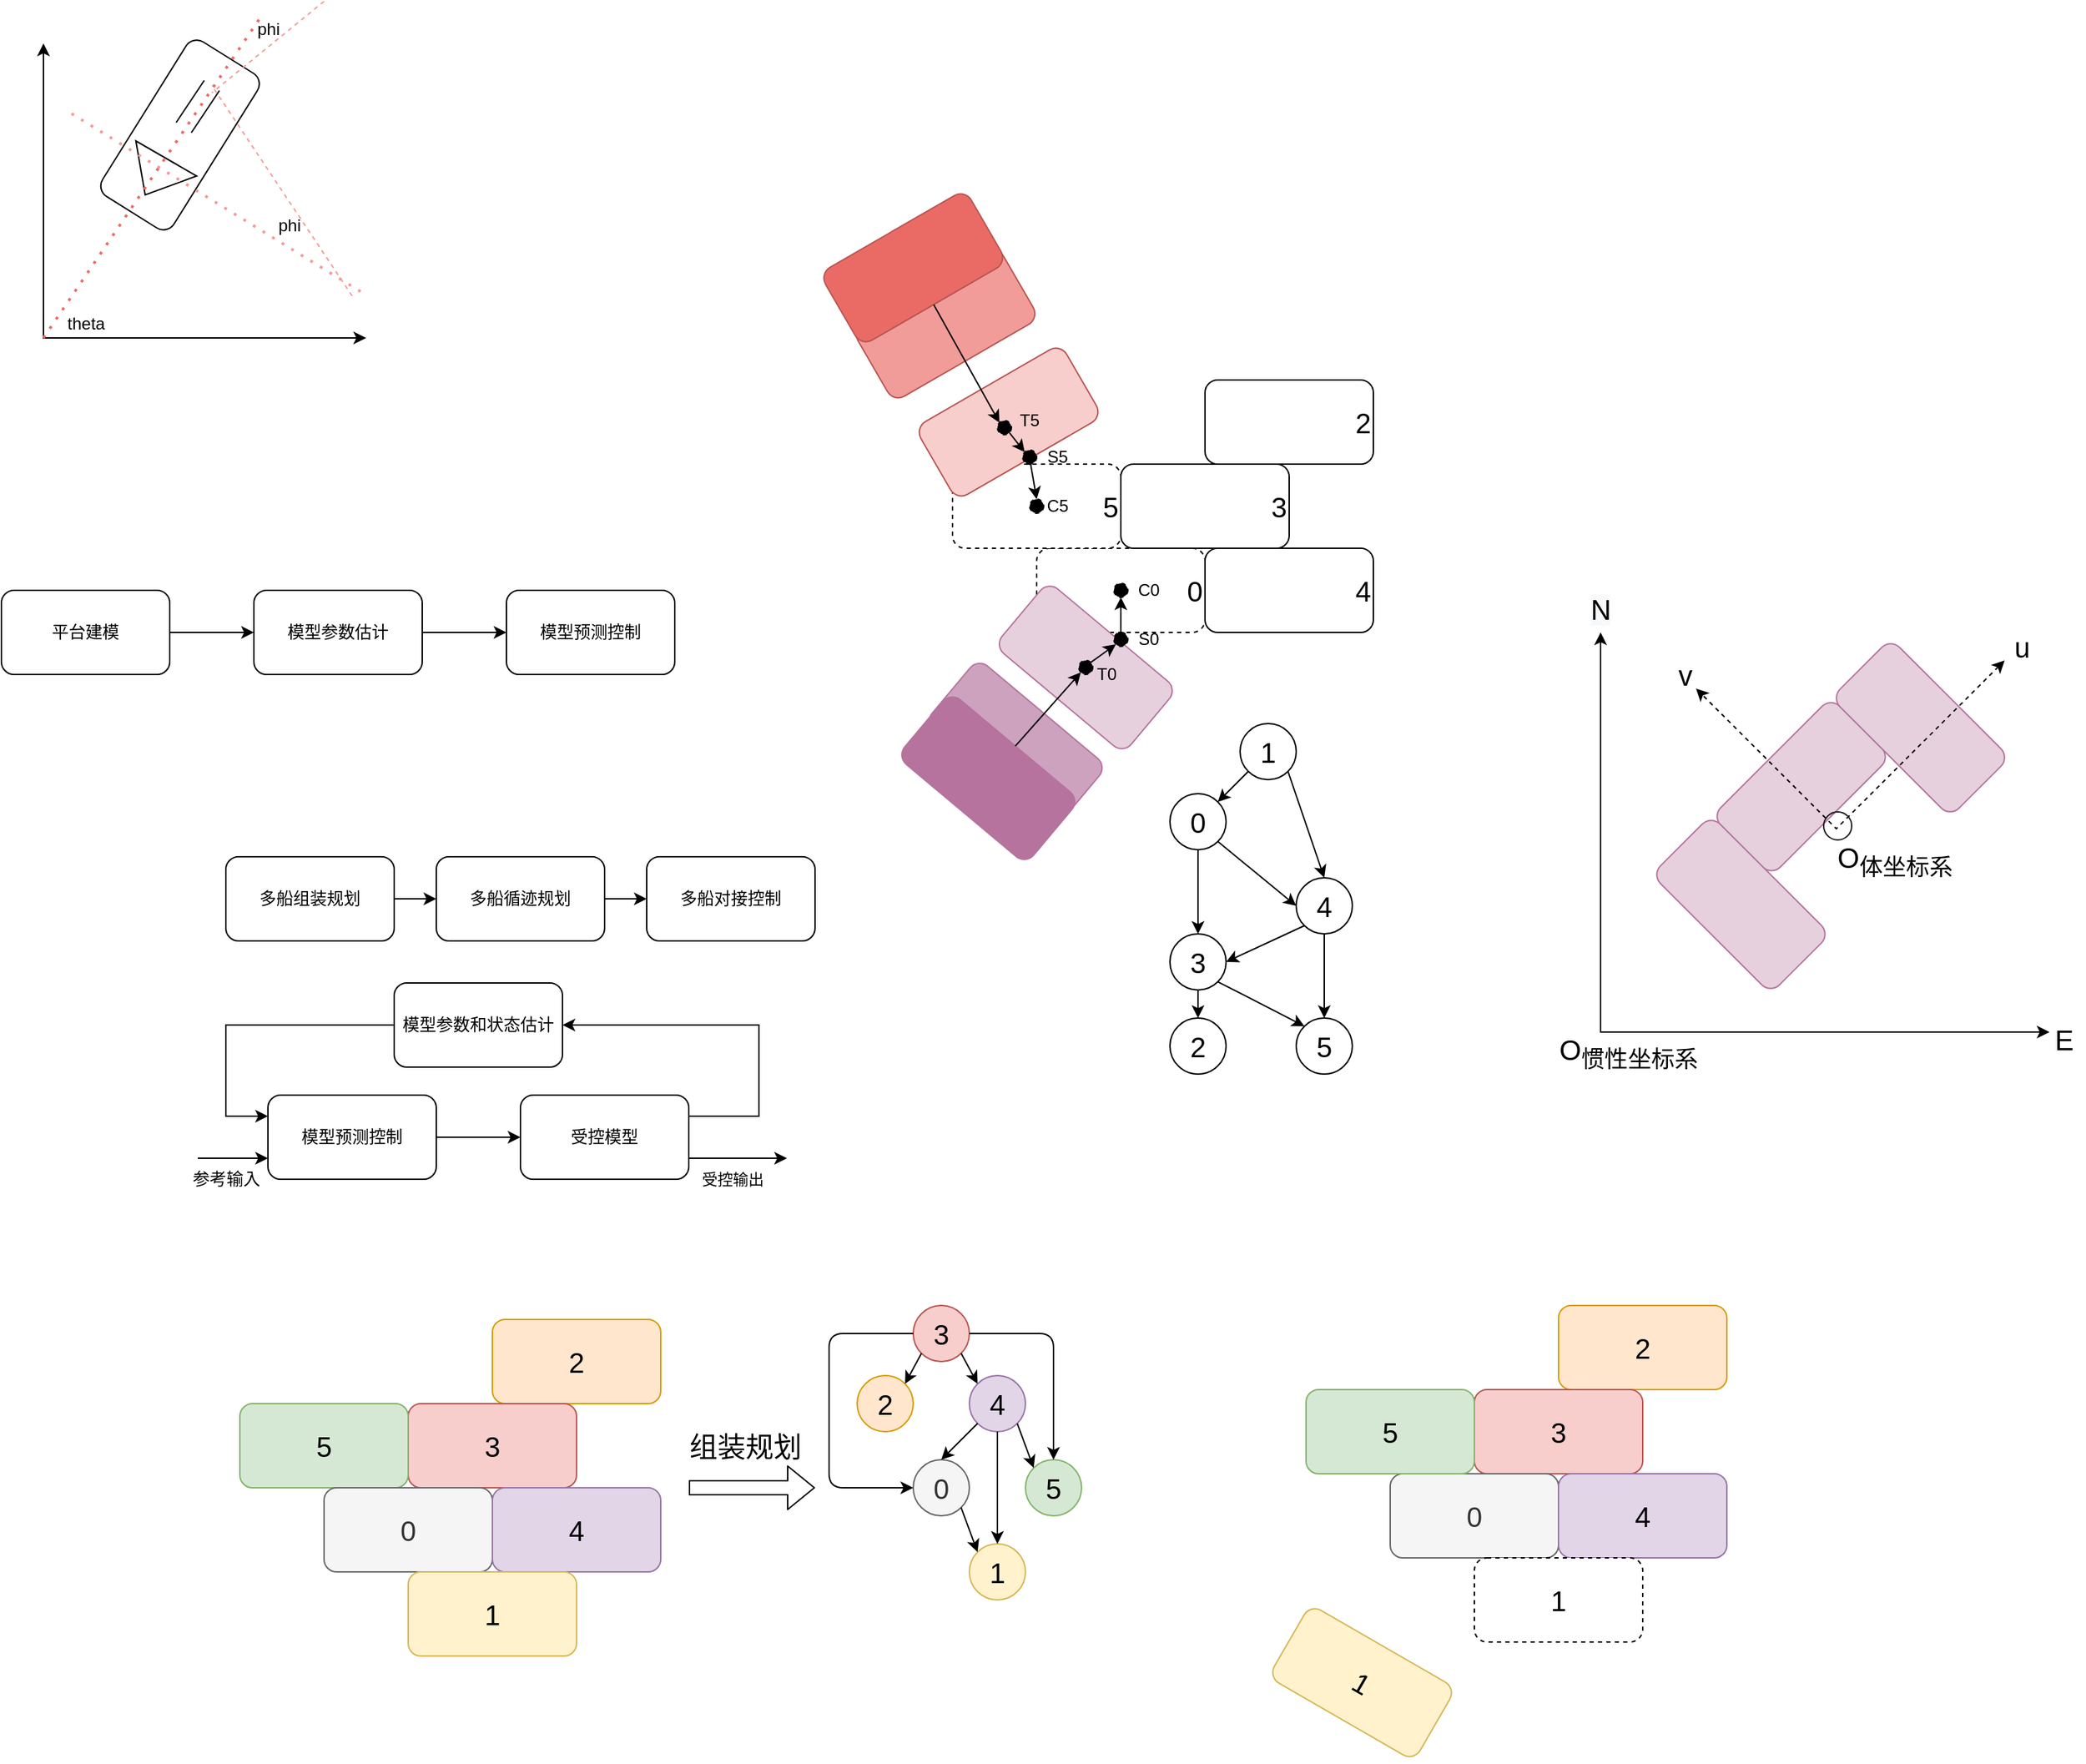<mxfile version="14.4.9" type="github">
  <diagram id="FAXyD-47zuVyecQbrcSH" name="Page-1">
    <mxGraphModel dx="890" dy="2463" grid="1" gridSize="10" guides="1" tooltips="1" connect="1" arrows="1" fold="1" page="1" pageScale="1" pageWidth="827" pageHeight="1169" math="0" shadow="0">
      <root>
        <mxCell id="0" />
        <mxCell id="1" parent="0" />
        <mxCell id="AAXRU6-8ZTAmclravYHT-68" value="&lt;font style=&quot;font-size: 20px&quot;&gt;&amp;nbsp; &amp;nbsp; &amp;nbsp; &amp;nbsp; &amp;nbsp; &amp;nbsp; &amp;nbsp; &amp;nbsp; &amp;nbsp; &amp;nbsp;0&lt;/font&gt;" style="rounded=1;whiteSpace=wrap;html=1;dashed=1;" parent="1" vertex="1">
          <mxGeometry x="828" y="330" width="120" height="60" as="geometry" />
        </mxCell>
        <mxCell id="AAXRU6-8ZTAmclravYHT-96" value="" style="rounded=1;whiteSpace=wrap;html=1;rotation=-140;strokeColor=#B5739D;fillColor=#E6D0DE;" parent="1" vertex="1">
          <mxGeometry x="803" y="385" width="120" height="60" as="geometry" />
        </mxCell>
        <mxCell id="AAXRU6-8ZTAmclravYHT-94" value="" style="rounded=1;whiteSpace=wrap;html=1;rotation=-140;strokeColor=#B5739D;fillColor=#CDA2BE;" parent="1" vertex="1">
          <mxGeometry x="753" y="440" width="120" height="60" as="geometry" />
        </mxCell>
        <mxCell id="AAXRU6-8ZTAmclravYHT-84" value="" style="rounded=1;whiteSpace=wrap;html=1;strokeColor=#b85450;rotation=-30;fillColor=#F19C99;" parent="1" vertex="1">
          <mxGeometry x="703" y="140" width="120" height="60" as="geometry" />
        </mxCell>
        <mxCell id="AAXRU6-8ZTAmclravYHT-67" value="&lt;font style=&quot;font-size: 20px&quot;&gt;&amp;nbsp; &amp;nbsp; &amp;nbsp; &amp;nbsp; &amp;nbsp; &amp;nbsp; &amp;nbsp; &amp;nbsp; &amp;nbsp; &amp;nbsp;5&lt;/font&gt;" style="rounded=1;whiteSpace=wrap;html=1;dashed=1;" parent="1" vertex="1">
          <mxGeometry x="768" y="270" width="120" height="60" as="geometry" />
        </mxCell>
        <mxCell id="AAXRU6-8ZTAmclravYHT-72" value="" style="rounded=1;whiteSpace=wrap;html=1;fillColor=#f8cecc;strokeColor=#b85450;rotation=-30;" parent="1" vertex="1">
          <mxGeometry x="748" y="210" width="120" height="60" as="geometry" />
        </mxCell>
        <mxCell id="AAXRU6-8ZTAmclravYHT-3" value="" style="edgeStyle=orthogonalEdgeStyle;rounded=0;orthogonalLoop=1;jettySize=auto;html=1;" parent="1" source="AAXRU6-8ZTAmclravYHT-1" target="AAXRU6-8ZTAmclravYHT-2" edge="1">
          <mxGeometry relative="1" as="geometry" />
        </mxCell>
        <mxCell id="AAXRU6-8ZTAmclravYHT-1" value="平台建模" style="rounded=1;whiteSpace=wrap;html=1;" parent="1" vertex="1">
          <mxGeometry x="90" y="360" width="120" height="60" as="geometry" />
        </mxCell>
        <mxCell id="AAXRU6-8ZTAmclravYHT-6" value="" style="edgeStyle=orthogonalEdgeStyle;rounded=0;orthogonalLoop=1;jettySize=auto;html=1;" parent="1" source="AAXRU6-8ZTAmclravYHT-2" target="AAXRU6-8ZTAmclravYHT-5" edge="1">
          <mxGeometry relative="1" as="geometry" />
        </mxCell>
        <mxCell id="AAXRU6-8ZTAmclravYHT-2" value="模型参数估计" style="rounded=1;whiteSpace=wrap;html=1;" parent="1" vertex="1">
          <mxGeometry x="270" y="360" width="120" height="60" as="geometry" />
        </mxCell>
        <mxCell id="AAXRU6-8ZTAmclravYHT-5" value="模型预测控制" style="whiteSpace=wrap;html=1;rounded=1;" parent="1" vertex="1">
          <mxGeometry x="450" y="360" width="120" height="60" as="geometry" />
        </mxCell>
        <mxCell id="AAXRU6-8ZTAmclravYHT-9" value="" style="edgeStyle=orthogonalEdgeStyle;rounded=0;orthogonalLoop=1;jettySize=auto;html=1;" parent="1" source="AAXRU6-8ZTAmclravYHT-7" target="AAXRU6-8ZTAmclravYHT-8" edge="1">
          <mxGeometry relative="1" as="geometry" />
        </mxCell>
        <mxCell id="AAXRU6-8ZTAmclravYHT-7" value="多船组装规划" style="rounded=1;whiteSpace=wrap;html=1;" parent="1" vertex="1">
          <mxGeometry x="250" y="550" width="120" height="60" as="geometry" />
        </mxCell>
        <mxCell id="AAXRU6-8ZTAmclravYHT-20" value="" style="edgeStyle=orthogonalEdgeStyle;rounded=0;orthogonalLoop=1;jettySize=auto;html=1;" parent="1" source="AAXRU6-8ZTAmclravYHT-8" target="AAXRU6-8ZTAmclravYHT-19" edge="1">
          <mxGeometry relative="1" as="geometry" />
        </mxCell>
        <mxCell id="AAXRU6-8ZTAmclravYHT-8" value="多船循迹规划" style="whiteSpace=wrap;html=1;rounded=1;" parent="1" vertex="1">
          <mxGeometry x="400" y="550" width="120" height="60" as="geometry" />
        </mxCell>
        <mxCell id="AAXRU6-8ZTAmclravYHT-15" value="" style="edgeStyle=orthogonalEdgeStyle;rounded=0;orthogonalLoop=1;jettySize=auto;html=1;" parent="1" source="AAXRU6-8ZTAmclravYHT-10" target="AAXRU6-8ZTAmclravYHT-11" edge="1">
          <mxGeometry relative="1" as="geometry" />
        </mxCell>
        <mxCell id="AAXRU6-8ZTAmclravYHT-10" value="模型预测控制" style="rounded=1;whiteSpace=wrap;html=1;" parent="1" vertex="1">
          <mxGeometry x="280" y="720" width="120" height="60" as="geometry" />
        </mxCell>
        <mxCell id="AAXRU6-8ZTAmclravYHT-11" value="受控模型" style="rounded=1;whiteSpace=wrap;html=1;" parent="1" vertex="1">
          <mxGeometry x="460" y="720" width="120" height="60" as="geometry" />
        </mxCell>
        <mxCell id="AAXRU6-8ZTAmclravYHT-13" value="" style="endArrow=classic;html=1;entryX=0;entryY=0.75;entryDx=0;entryDy=0;" parent="1" target="AAXRU6-8ZTAmclravYHT-10" edge="1">
          <mxGeometry width="50" height="50" relative="1" as="geometry">
            <mxPoint x="230" y="765" as="sourcePoint" />
            <mxPoint x="370" y="780" as="targetPoint" />
          </mxGeometry>
        </mxCell>
        <mxCell id="AAXRU6-8ZTAmclravYHT-14" value="参考输入" style="text;html=1;align=center;verticalAlign=middle;resizable=0;points=[];autosize=1;" parent="1" vertex="1">
          <mxGeometry x="220" y="770" width="60" height="20" as="geometry" />
        </mxCell>
        <mxCell id="AAXRU6-8ZTAmclravYHT-16" value="" style="endArrow=classic;html=1;exitX=1;exitY=0.75;exitDx=0;exitDy=0;" parent="1" source="AAXRU6-8ZTAmclravYHT-11" edge="1">
          <mxGeometry width="50" height="50" relative="1" as="geometry">
            <mxPoint x="600" y="760" as="sourcePoint" />
            <mxPoint x="650" y="765" as="targetPoint" />
            <Array as="points" />
          </mxGeometry>
        </mxCell>
        <mxCell id="AAXRU6-8ZTAmclravYHT-17" value="受控输出" style="edgeLabel;html=1;align=center;verticalAlign=middle;resizable=0;points=[];" parent="AAXRU6-8ZTAmclravYHT-16" vertex="1" connectable="0">
          <mxGeometry x="0.04" y="1" relative="1" as="geometry">
            <mxPoint x="-6" y="16" as="offset" />
          </mxGeometry>
        </mxCell>
        <mxCell id="AAXRU6-8ZTAmclravYHT-19" value="多船对接控制" style="whiteSpace=wrap;html=1;rounded=1;" parent="1" vertex="1">
          <mxGeometry x="550" y="550" width="120" height="60" as="geometry" />
        </mxCell>
        <mxCell id="AAXRU6-8ZTAmclravYHT-21" value="&lt;div class=&quot;O0&quot; style=&quot;margin-top: 0pt ; margin-bottom: 0pt ; margin-left: 0.38in ; text-indent: -0.38in&quot;&gt;模型参数和状态估计&lt;/div&gt;" style="rounded=1;whiteSpace=wrap;html=1;" parent="1" vertex="1">
          <mxGeometry x="370" y="640" width="120" height="60" as="geometry" />
        </mxCell>
        <mxCell id="AAXRU6-8ZTAmclravYHT-22" value="" style="endArrow=classic;html=1;entryX=1;entryY=0.5;entryDx=0;entryDy=0;rounded=0;exitX=1;exitY=0.25;exitDx=0;exitDy=0;" parent="1" source="AAXRU6-8ZTAmclravYHT-11" target="AAXRU6-8ZTAmclravYHT-21" edge="1">
          <mxGeometry width="50" height="50" relative="1" as="geometry">
            <mxPoint x="600" y="740" as="sourcePoint" />
            <mxPoint x="640" y="740" as="targetPoint" />
            <Array as="points">
              <mxPoint x="630" y="735" />
              <mxPoint x="630" y="670" />
            </Array>
          </mxGeometry>
        </mxCell>
        <mxCell id="AAXRU6-8ZTAmclravYHT-23" value="" style="endArrow=classic;html=1;exitX=0;exitY=0.5;exitDx=0;exitDy=0;entryX=0;entryY=0.25;entryDx=0;entryDy=0;rounded=0;" parent="1" source="AAXRU6-8ZTAmclravYHT-21" target="AAXRU6-8ZTAmclravYHT-10" edge="1">
          <mxGeometry width="50" height="50" relative="1" as="geometry">
            <mxPoint x="390" y="830" as="sourcePoint" />
            <mxPoint x="440" y="780" as="targetPoint" />
            <Array as="points">
              <mxPoint x="250" y="670" />
              <mxPoint x="250" y="735" />
            </Array>
          </mxGeometry>
        </mxCell>
        <mxCell id="AAXRU6-8ZTAmclravYHT-24" value="&lt;font style=&quot;font-size: 20px&quot;&gt;2&lt;/font&gt;" style="rounded=1;whiteSpace=wrap;html=1;fillColor=#ffe6cc;strokeColor=#d79b00;" parent="1" vertex="1">
          <mxGeometry x="440" y="880" width="120" height="60" as="geometry" />
        </mxCell>
        <mxCell id="AAXRU6-8ZTAmclravYHT-25" value="&lt;font style=&quot;font-size: 20px&quot;&gt;3&lt;/font&gt;" style="rounded=1;whiteSpace=wrap;html=1;fillColor=#f8cecc;strokeColor=#b85450;" parent="1" vertex="1">
          <mxGeometry x="380" y="940" width="120" height="60" as="geometry" />
        </mxCell>
        <mxCell id="AAXRU6-8ZTAmclravYHT-26" value="&lt;font style=&quot;font-size: 20px&quot;&gt;5&lt;/font&gt;" style="rounded=1;whiteSpace=wrap;html=1;fillColor=#d5e8d4;strokeColor=#82b366;" parent="1" vertex="1">
          <mxGeometry x="260" y="940" width="120" height="60" as="geometry" />
        </mxCell>
        <mxCell id="AAXRU6-8ZTAmclravYHT-27" value="&lt;font style=&quot;font-size: 20px&quot;&gt;0&lt;/font&gt;" style="rounded=1;whiteSpace=wrap;html=1;fillColor=#f5f5f5;strokeColor=#666666;fontColor=#333333;" parent="1" vertex="1">
          <mxGeometry x="320" y="1000" width="120" height="60" as="geometry" />
        </mxCell>
        <mxCell id="AAXRU6-8ZTAmclravYHT-28" value="&lt;font style=&quot;font-size: 20px&quot;&gt;4&lt;/font&gt;" style="rounded=1;whiteSpace=wrap;html=1;fillColor=#e1d5e7;strokeColor=#9673a6;" parent="1" vertex="1">
          <mxGeometry x="440" y="1000" width="120" height="60" as="geometry" />
        </mxCell>
        <mxCell id="AAXRU6-8ZTAmclravYHT-29" value="&lt;font style=&quot;font-size: 20px&quot;&gt;1&lt;/font&gt;" style="rounded=1;whiteSpace=wrap;html=1;fillColor=#fff2cc;strokeColor=#d6b656;" parent="1" vertex="1">
          <mxGeometry x="380" y="1060" width="120" height="60" as="geometry" />
        </mxCell>
        <mxCell id="AAXRU6-8ZTAmclravYHT-31" value="" style="shape=flexArrow;endArrow=classic;html=1;" parent="1" edge="1">
          <mxGeometry width="50" height="50" relative="1" as="geometry">
            <mxPoint x="580" y="1000" as="sourcePoint" />
            <mxPoint x="670" y="1000" as="targetPoint" />
          </mxGeometry>
        </mxCell>
        <mxCell id="AAXRU6-8ZTAmclravYHT-32" value="&lt;font style=&quot;font-size: 20px&quot;&gt;组装规划&lt;/font&gt;" style="text;html=1;align=center;verticalAlign=middle;resizable=0;points=[];autosize=1;" parent="1" vertex="1">
          <mxGeometry x="570" y="960" width="100" height="20" as="geometry" />
        </mxCell>
        <mxCell id="AAXRU6-8ZTAmclravYHT-35" value="&lt;font style=&quot;font-size: 20px&quot;&gt;3&lt;/font&gt;" style="ellipse;whiteSpace=wrap;html=1;aspect=fixed;fillColor=#f8cecc;strokeColor=#b85450;" parent="1" vertex="1">
          <mxGeometry x="740" y="870" width="40" height="40" as="geometry" />
        </mxCell>
        <mxCell id="AAXRU6-8ZTAmclravYHT-36" value="&lt;font style=&quot;font-size: 20px&quot;&gt;2&lt;/font&gt;" style="ellipse;whiteSpace=wrap;html=1;aspect=fixed;fillColor=#ffe6cc;strokeColor=#d79b00;" parent="1" vertex="1">
          <mxGeometry x="700" y="920" width="40" height="40" as="geometry" />
        </mxCell>
        <mxCell id="AAXRU6-8ZTAmclravYHT-37" value="&lt;font style=&quot;font-size: 20px&quot;&gt;4&lt;/font&gt;" style="ellipse;whiteSpace=wrap;html=1;aspect=fixed;fillColor=#e1d5e7;strokeColor=#9673a6;" parent="1" vertex="1">
          <mxGeometry x="780" y="920" width="40" height="40" as="geometry" />
        </mxCell>
        <mxCell id="AAXRU6-8ZTAmclravYHT-39" value="&lt;font style=&quot;font-size: 20px&quot;&gt;0&lt;/font&gt;" style="ellipse;whiteSpace=wrap;html=1;aspect=fixed;fillColor=#f5f5f5;strokeColor=#666666;fontColor=#333333;" parent="1" vertex="1">
          <mxGeometry x="740" y="980" width="40" height="40" as="geometry" />
        </mxCell>
        <mxCell id="AAXRU6-8ZTAmclravYHT-40" value="&lt;font style=&quot;font-size: 20px&quot;&gt;5&lt;/font&gt;" style="ellipse;whiteSpace=wrap;html=1;aspect=fixed;fillColor=#d5e8d4;strokeColor=#82b366;" parent="1" vertex="1">
          <mxGeometry x="820" y="980" width="40" height="40" as="geometry" />
        </mxCell>
        <mxCell id="AAXRU6-8ZTAmclravYHT-41" value="&lt;font style=&quot;font-size: 20px&quot;&gt;1&lt;/font&gt;" style="ellipse;whiteSpace=wrap;html=1;aspect=fixed;fillColor=#fff2cc;strokeColor=#d6b656;" parent="1" vertex="1">
          <mxGeometry x="780" y="1040" width="40" height="40" as="geometry" />
        </mxCell>
        <mxCell id="AAXRU6-8ZTAmclravYHT-42" value="" style="endArrow=classic;html=1;exitX=1;exitY=1;exitDx=0;exitDy=0;entryX=0;entryY=0;entryDx=0;entryDy=0;" parent="1" source="AAXRU6-8ZTAmclravYHT-35" target="AAXRU6-8ZTAmclravYHT-37" edge="1">
          <mxGeometry width="50" height="50" relative="1" as="geometry">
            <mxPoint x="910" y="900" as="sourcePoint" />
            <mxPoint x="830" y="850" as="targetPoint" />
          </mxGeometry>
        </mxCell>
        <mxCell id="AAXRU6-8ZTAmclravYHT-43" value="" style="endArrow=classic;html=1;exitX=1;exitY=0.5;exitDx=0;exitDy=0;entryX=0.5;entryY=0;entryDx=0;entryDy=0;" parent="1" source="AAXRU6-8ZTAmclravYHT-35" target="AAXRU6-8ZTAmclravYHT-40" edge="1">
          <mxGeometry width="50" height="50" relative="1" as="geometry">
            <mxPoint x="830" y="1010" as="sourcePoint" />
            <mxPoint x="880" y="960" as="targetPoint" />
            <Array as="points">
              <mxPoint x="840" y="890" />
            </Array>
          </mxGeometry>
        </mxCell>
        <mxCell id="AAXRU6-8ZTAmclravYHT-44" value="" style="endArrow=classic;html=1;exitX=0;exitY=1;exitDx=0;exitDy=0;entryX=1;entryY=0;entryDx=0;entryDy=0;" parent="1" source="AAXRU6-8ZTAmclravYHT-35" target="AAXRU6-8ZTAmclravYHT-36" edge="1">
          <mxGeometry width="50" height="50" relative="1" as="geometry">
            <mxPoint x="810" y="1010" as="sourcePoint" />
            <mxPoint x="860" y="960" as="targetPoint" />
          </mxGeometry>
        </mxCell>
        <mxCell id="AAXRU6-8ZTAmclravYHT-45" value="" style="endArrow=classic;html=1;exitX=0;exitY=0.5;exitDx=0;exitDy=0;entryX=0;entryY=0.5;entryDx=0;entryDy=0;" parent="1" source="AAXRU6-8ZTAmclravYHT-35" target="AAXRU6-8ZTAmclravYHT-39" edge="1">
          <mxGeometry width="50" height="50" relative="1" as="geometry">
            <mxPoint x="810" y="1010" as="sourcePoint" />
            <mxPoint x="860" y="960" as="targetPoint" />
            <Array as="points">
              <mxPoint x="680" y="890" />
              <mxPoint x="680" y="1000" />
            </Array>
          </mxGeometry>
        </mxCell>
        <mxCell id="AAXRU6-8ZTAmclravYHT-46" value="" style="endArrow=classic;html=1;exitX=0;exitY=1;exitDx=0;exitDy=0;entryX=0.5;entryY=0;entryDx=0;entryDy=0;" parent="1" source="AAXRU6-8ZTAmclravYHT-37" target="AAXRU6-8ZTAmclravYHT-39" edge="1">
          <mxGeometry width="50" height="50" relative="1" as="geometry">
            <mxPoint x="810" y="1010" as="sourcePoint" />
            <mxPoint x="860" y="960" as="targetPoint" />
          </mxGeometry>
        </mxCell>
        <mxCell id="AAXRU6-8ZTAmclravYHT-47" value="" style="endArrow=classic;html=1;exitX=1;exitY=1;exitDx=0;exitDy=0;entryX=0;entryY=0;entryDx=0;entryDy=0;" parent="1" source="AAXRU6-8ZTAmclravYHT-37" target="AAXRU6-8ZTAmclravYHT-40" edge="1">
          <mxGeometry width="50" height="50" relative="1" as="geometry">
            <mxPoint x="810" y="1010" as="sourcePoint" />
            <mxPoint x="860" y="960" as="targetPoint" />
          </mxGeometry>
        </mxCell>
        <mxCell id="AAXRU6-8ZTAmclravYHT-48" value="" style="endArrow=classic;html=1;exitX=0.5;exitY=1;exitDx=0;exitDy=0;entryX=0.5;entryY=0;entryDx=0;entryDy=0;" parent="1" source="AAXRU6-8ZTAmclravYHT-37" target="AAXRU6-8ZTAmclravYHT-41" edge="1">
          <mxGeometry width="50" height="50" relative="1" as="geometry">
            <mxPoint x="810" y="1010" as="sourcePoint" />
            <mxPoint x="860" y="960" as="targetPoint" />
          </mxGeometry>
        </mxCell>
        <mxCell id="AAXRU6-8ZTAmclravYHT-49" value="" style="endArrow=classic;html=1;exitX=1;exitY=1;exitDx=0;exitDy=0;entryX=0;entryY=0;entryDx=0;entryDy=0;" parent="1" source="AAXRU6-8ZTAmclravYHT-39" target="AAXRU6-8ZTAmclravYHT-41" edge="1">
          <mxGeometry width="50" height="50" relative="1" as="geometry">
            <mxPoint x="810" y="1010" as="sourcePoint" />
            <mxPoint x="860" y="960" as="targetPoint" />
          </mxGeometry>
        </mxCell>
        <mxCell id="AAXRU6-8ZTAmclravYHT-50" value="&lt;font style=&quot;font-size: 20px&quot;&gt;1&lt;/font&gt;" style="ellipse;whiteSpace=wrap;html=1;aspect=fixed;" parent="1" vertex="1">
          <mxGeometry x="973" y="455" width="40" height="40" as="geometry" />
        </mxCell>
        <mxCell id="AAXRU6-8ZTAmclravYHT-51" value="&lt;font style=&quot;font-size: 20px&quot;&gt;0&lt;/font&gt;" style="ellipse;whiteSpace=wrap;html=1;aspect=fixed;" parent="1" vertex="1">
          <mxGeometry x="923" y="505" width="40" height="40" as="geometry" />
        </mxCell>
        <mxCell id="AAXRU6-8ZTAmclravYHT-52" value="&lt;font style=&quot;font-size: 20px&quot;&gt;4&lt;/font&gt;" style="ellipse;whiteSpace=wrap;html=1;aspect=fixed;" parent="1" vertex="1">
          <mxGeometry x="1013" y="565" width="40" height="40" as="geometry" />
        </mxCell>
        <mxCell id="AAXRU6-8ZTAmclravYHT-53" value="&lt;font style=&quot;font-size: 20px&quot;&gt;3&lt;/font&gt;" style="ellipse;whiteSpace=wrap;html=1;aspect=fixed;" parent="1" vertex="1">
          <mxGeometry x="923" y="605" width="40" height="40" as="geometry" />
        </mxCell>
        <mxCell id="AAXRU6-8ZTAmclravYHT-54" value="&lt;font style=&quot;font-size: 20px&quot;&gt;5&lt;/font&gt;" style="ellipse;whiteSpace=wrap;html=1;aspect=fixed;" parent="1" vertex="1">
          <mxGeometry x="1013" y="665" width="40" height="40" as="geometry" />
        </mxCell>
        <mxCell id="AAXRU6-8ZTAmclravYHT-55" value="&lt;font style=&quot;font-size: 20px&quot;&gt;2&lt;/font&gt;" style="ellipse;whiteSpace=wrap;html=1;aspect=fixed;" parent="1" vertex="1">
          <mxGeometry x="923" y="665" width="40" height="40" as="geometry" />
        </mxCell>
        <mxCell id="AAXRU6-8ZTAmclravYHT-56" value="" style="endArrow=classic;html=1;exitX=0;exitY=1;exitDx=0;exitDy=0;entryX=1;entryY=0;entryDx=0;entryDy=0;" parent="1" source="AAXRU6-8ZTAmclravYHT-50" target="AAXRU6-8ZTAmclravYHT-51" edge="1">
          <mxGeometry width="50" height="50" relative="1" as="geometry">
            <mxPoint x="943" y="445" as="sourcePoint" />
            <mxPoint x="993" y="395" as="targetPoint" />
          </mxGeometry>
        </mxCell>
        <mxCell id="AAXRU6-8ZTAmclravYHT-57" value="" style="endArrow=classic;html=1;exitX=1;exitY=1;exitDx=0;exitDy=0;entryX=0.5;entryY=0;entryDx=0;entryDy=0;" parent="1" source="AAXRU6-8ZTAmclravYHT-50" target="AAXRU6-8ZTAmclravYHT-52" edge="1">
          <mxGeometry width="50" height="50" relative="1" as="geometry">
            <mxPoint x="1013" y="495" as="sourcePoint" />
            <mxPoint x="1063" y="445" as="targetPoint" />
          </mxGeometry>
        </mxCell>
        <mxCell id="AAXRU6-8ZTAmclravYHT-58" value="" style="endArrow=classic;html=1;exitX=1;exitY=1;exitDx=0;exitDy=0;entryX=0;entryY=0.5;entryDx=0;entryDy=0;" parent="1" source="AAXRU6-8ZTAmclravYHT-51" target="AAXRU6-8ZTAmclravYHT-52" edge="1">
          <mxGeometry width="50" height="50" relative="1" as="geometry">
            <mxPoint x="1043" y="515" as="sourcePoint" />
            <mxPoint x="1093" y="465" as="targetPoint" />
          </mxGeometry>
        </mxCell>
        <mxCell id="AAXRU6-8ZTAmclravYHT-59" value="" style="endArrow=classic;html=1;exitX=0.5;exitY=1;exitDx=0;exitDy=0;entryX=0.5;entryY=0;entryDx=0;entryDy=0;" parent="1" source="AAXRU6-8ZTAmclravYHT-51" target="AAXRU6-8ZTAmclravYHT-53" edge="1">
          <mxGeometry width="50" height="50" relative="1" as="geometry">
            <mxPoint x="823" y="635" as="sourcePoint" />
            <mxPoint x="873" y="585" as="targetPoint" />
          </mxGeometry>
        </mxCell>
        <mxCell id="AAXRU6-8ZTAmclravYHT-60" value="" style="endArrow=classic;html=1;exitX=0.5;exitY=1;exitDx=0;exitDy=0;entryX=0.5;entryY=0;entryDx=0;entryDy=0;" parent="1" source="AAXRU6-8ZTAmclravYHT-53" target="AAXRU6-8ZTAmclravYHT-55" edge="1">
          <mxGeometry width="50" height="50" relative="1" as="geometry">
            <mxPoint x="973.0" y="695" as="sourcePoint" />
            <mxPoint x="973.0" y="755" as="targetPoint" />
          </mxGeometry>
        </mxCell>
        <mxCell id="AAXRU6-8ZTAmclravYHT-61" value="" style="endArrow=classic;html=1;exitX=0;exitY=1;exitDx=0;exitDy=0;entryX=1;entryY=0.5;entryDx=0;entryDy=0;" parent="1" source="AAXRU6-8ZTAmclravYHT-52" target="AAXRU6-8ZTAmclravYHT-53" edge="1">
          <mxGeometry width="50" height="50" relative="1" as="geometry">
            <mxPoint x="823" y="635" as="sourcePoint" />
            <mxPoint x="873" y="585" as="targetPoint" />
          </mxGeometry>
        </mxCell>
        <mxCell id="AAXRU6-8ZTAmclravYHT-62" value="" style="endArrow=classic;html=1;exitX=0.5;exitY=1;exitDx=0;exitDy=0;entryX=0.5;entryY=0;entryDx=0;entryDy=0;" parent="1" source="AAXRU6-8ZTAmclravYHT-52" target="AAXRU6-8ZTAmclravYHT-54" edge="1">
          <mxGeometry width="50" height="50" relative="1" as="geometry">
            <mxPoint x="1023" y="625" as="sourcePoint" />
            <mxPoint x="1073" y="575" as="targetPoint" />
          </mxGeometry>
        </mxCell>
        <mxCell id="AAXRU6-8ZTAmclravYHT-63" value="" style="endArrow=classic;html=1;exitX=1;exitY=1;exitDx=0;exitDy=0;entryX=0;entryY=0;entryDx=0;entryDy=0;" parent="1" source="AAXRU6-8ZTAmclravYHT-53" target="AAXRU6-8ZTAmclravYHT-54" edge="1">
          <mxGeometry width="50" height="50" relative="1" as="geometry">
            <mxPoint x="823" y="635" as="sourcePoint" />
            <mxPoint x="873" y="585" as="targetPoint" />
          </mxGeometry>
        </mxCell>
        <mxCell id="AAXRU6-8ZTAmclravYHT-64" value="&lt;font style=&quot;font-size: 20px&quot;&gt;&amp;nbsp; &amp;nbsp; &amp;nbsp; &amp;nbsp; &amp;nbsp; &amp;nbsp; &amp;nbsp; &amp;nbsp; &amp;nbsp; &amp;nbsp;2&lt;/font&gt;" style="rounded=1;whiteSpace=wrap;html=1;" parent="1" vertex="1">
          <mxGeometry x="948" y="210" width="120" height="60" as="geometry" />
        </mxCell>
        <mxCell id="AAXRU6-8ZTAmclravYHT-65" value="&lt;font style=&quot;font-size: 20px&quot;&gt;&amp;nbsp; &amp;nbsp; &amp;nbsp; &amp;nbsp; &amp;nbsp; &amp;nbsp; &amp;nbsp; &amp;nbsp; &amp;nbsp; &amp;nbsp;3&lt;/font&gt;" style="rounded=1;whiteSpace=wrap;html=1;" parent="1" vertex="1">
          <mxGeometry x="888" y="270" width="120" height="60" as="geometry" />
        </mxCell>
        <mxCell id="AAXRU6-8ZTAmclravYHT-66" value="&lt;font style=&quot;font-size: 20px&quot;&gt;&amp;nbsp; &amp;nbsp; &amp;nbsp; &amp;nbsp; &amp;nbsp; &amp;nbsp; &amp;nbsp; &amp;nbsp; &amp;nbsp; &amp;nbsp;4&lt;/font&gt;" style="rounded=1;whiteSpace=wrap;html=1;" parent="1" vertex="1">
          <mxGeometry x="948" y="330" width="120" height="60" as="geometry" />
        </mxCell>
        <mxCell id="AAXRU6-8ZTAmclravYHT-70" value="" style="ellipse;whiteSpace=wrap;html=1;aspect=fixed;dashed=1;fillColor=#000000;" parent="1" vertex="1">
          <mxGeometry x="823" y="295" width="10" height="10" as="geometry" />
        </mxCell>
        <mxCell id="AAXRU6-8ZTAmclravYHT-71" value="" style="rounded=1;whiteSpace=wrap;html=1;strokeColor=#b85450;rotation=-30;fillColor=#EA6B66;" parent="1" vertex="1">
          <mxGeometry x="680" y="100" width="120" height="60" as="geometry" />
        </mxCell>
        <mxCell id="AAXRU6-8ZTAmclravYHT-74" value="" style="ellipse;whiteSpace=wrap;html=1;aspect=fixed;dashed=1;fillColor=#000000;" parent="1" vertex="1">
          <mxGeometry x="800" y="239" width="10" height="10" as="geometry" />
        </mxCell>
        <mxCell id="AAXRU6-8ZTAmclravYHT-76" value="" style="endArrow=classic;html=1;entryX=0;entryY=0;entryDx=0;entryDy=0;rounded=0;" parent="1" source="AAXRU6-8ZTAmclravYHT-71" target="AAXRU6-8ZTAmclravYHT-74" edge="1">
          <mxGeometry width="50" height="50" relative="1" as="geometry">
            <mxPoint x="758" y="140" as="sourcePoint" />
            <mxPoint x="824.464" y="296.464" as="targetPoint" />
            <Array as="points" />
          </mxGeometry>
        </mxCell>
        <mxCell id="AAXRU6-8ZTAmclravYHT-77" value="" style="ellipse;whiteSpace=wrap;html=1;aspect=fixed;dashed=1;fillColor=#000000;" parent="1" vertex="1">
          <mxGeometry x="818" y="260" width="10" height="10" as="geometry" />
        </mxCell>
        <mxCell id="AAXRU6-8ZTAmclravYHT-79" value="" style="endArrow=classic;html=1;exitX=1;exitY=1;exitDx=0;exitDy=0;entryX=0;entryY=0;entryDx=0;entryDy=0;" parent="1" source="AAXRU6-8ZTAmclravYHT-74" target="AAXRU6-8ZTAmclravYHT-77" edge="1">
          <mxGeometry width="50" height="50" relative="1" as="geometry">
            <mxPoint x="758" y="300" as="sourcePoint" />
            <mxPoint x="808" y="250" as="targetPoint" />
          </mxGeometry>
        </mxCell>
        <mxCell id="AAXRU6-8ZTAmclravYHT-80" value="" style="endArrow=classic;html=1;entryX=0.5;entryY=0;entryDx=0;entryDy=0;exitX=0.5;exitY=1;exitDx=0;exitDy=0;" parent="1" source="AAXRU6-8ZTAmclravYHT-72" target="AAXRU6-8ZTAmclravYHT-70" edge="1">
          <mxGeometry width="50" height="50" relative="1" as="geometry">
            <mxPoint x="758" y="300" as="sourcePoint" />
            <mxPoint x="808" y="250" as="targetPoint" />
          </mxGeometry>
        </mxCell>
        <mxCell id="AAXRU6-8ZTAmclravYHT-81" value="T5" style="text;html=1;strokeColor=none;fillColor=none;align=center;verticalAlign=middle;whiteSpace=wrap;rounded=0;" parent="1" vertex="1">
          <mxGeometry x="803" y="229" width="40" height="20" as="geometry" />
        </mxCell>
        <mxCell id="AAXRU6-8ZTAmclravYHT-82" value="S5" style="text;html=1;strokeColor=none;fillColor=none;align=center;verticalAlign=middle;whiteSpace=wrap;rounded=0;" parent="1" vertex="1">
          <mxGeometry x="823" y="255" width="40" height="20" as="geometry" />
        </mxCell>
        <mxCell id="AAXRU6-8ZTAmclravYHT-83" value="C5" style="text;html=1;strokeColor=none;fillColor=none;align=center;verticalAlign=middle;whiteSpace=wrap;rounded=0;" parent="1" vertex="1">
          <mxGeometry x="823" y="290" width="40" height="20" as="geometry" />
        </mxCell>
        <mxCell id="AAXRU6-8ZTAmclravYHT-86" value="" style="ellipse;whiteSpace=wrap;html=1;aspect=fixed;dashed=1;fillColor=#000000;" parent="1" vertex="1">
          <mxGeometry x="883" y="355" width="10" height="10" as="geometry" />
        </mxCell>
        <mxCell id="AAXRU6-8ZTAmclravYHT-87" value="" style="ellipse;whiteSpace=wrap;html=1;aspect=fixed;dashed=1;fillColor=#000000;" parent="1" vertex="1">
          <mxGeometry x="883" y="390" width="10" height="10" as="geometry" />
        </mxCell>
        <mxCell id="AAXRU6-8ZTAmclravYHT-88" value="" style="ellipse;whiteSpace=wrap;html=1;aspect=fixed;dashed=1;fillColor=#000000;" parent="1" vertex="1">
          <mxGeometry x="858" y="410" width="10" height="10" as="geometry" />
        </mxCell>
        <mxCell id="AAXRU6-8ZTAmclravYHT-90" value="" style="endArrow=classic;html=1;exitX=1;exitY=0;exitDx=0;exitDy=0;entryX=0;entryY=1;entryDx=0;entryDy=0;" parent="1" source="AAXRU6-8ZTAmclravYHT-88" target="AAXRU6-8ZTAmclravYHT-87" edge="1">
          <mxGeometry width="50" height="50" relative="1" as="geometry">
            <mxPoint x="878" y="360" as="sourcePoint" />
            <mxPoint x="928" y="310" as="targetPoint" />
          </mxGeometry>
        </mxCell>
        <mxCell id="AAXRU6-8ZTAmclravYHT-91" value="" style="endArrow=classic;html=1;exitX=0.5;exitY=1;exitDx=0;exitDy=0;entryX=0.5;entryY=1;entryDx=0;entryDy=0;" parent="1" source="AAXRU6-8ZTAmclravYHT-68" target="AAXRU6-8ZTAmclravYHT-86" edge="1">
          <mxGeometry width="50" height="50" relative="1" as="geometry">
            <mxPoint x="878" y="360" as="sourcePoint" />
            <mxPoint x="928" y="310" as="targetPoint" />
          </mxGeometry>
        </mxCell>
        <mxCell id="AAXRU6-8ZTAmclravYHT-92" value="" style="rounded=1;whiteSpace=wrap;html=1;rotation=-140;strokeColor=#B5739D;fillColor=#B5739D;" parent="1" vertex="1">
          <mxGeometry x="733.5" y="464" width="120" height="60" as="geometry" />
        </mxCell>
        <mxCell id="AAXRU6-8ZTAmclravYHT-93" value="" style="endArrow=classic;html=1;entryX=0;entryY=1;entryDx=0;entryDy=0;exitX=0.5;exitY=1;exitDx=0;exitDy=0;" parent="1" source="AAXRU6-8ZTAmclravYHT-92" target="AAXRU6-8ZTAmclravYHT-88" edge="1">
          <mxGeometry width="50" height="50" relative="1" as="geometry">
            <mxPoint x="928" y="470" as="sourcePoint" />
            <mxPoint x="928" y="310" as="targetPoint" />
          </mxGeometry>
        </mxCell>
        <mxCell id="AAXRU6-8ZTAmclravYHT-97" value="C0" style="text;html=1;strokeColor=none;fillColor=none;align=center;verticalAlign=middle;whiteSpace=wrap;rounded=0;" parent="1" vertex="1">
          <mxGeometry x="888" y="350" width="40" height="20" as="geometry" />
        </mxCell>
        <mxCell id="AAXRU6-8ZTAmclravYHT-98" value="S0" style="text;html=1;strokeColor=none;fillColor=none;align=center;verticalAlign=middle;whiteSpace=wrap;rounded=0;" parent="1" vertex="1">
          <mxGeometry x="888" y="385" width="40" height="20" as="geometry" />
        </mxCell>
        <mxCell id="AAXRU6-8ZTAmclravYHT-99" value="T0" style="text;html=1;strokeColor=none;fillColor=none;align=center;verticalAlign=middle;whiteSpace=wrap;rounded=0;" parent="1" vertex="1">
          <mxGeometry x="858" y="410" width="40" height="20" as="geometry" />
        </mxCell>
        <mxCell id="AAXRU6-8ZTAmclravYHT-102" value="" style="endArrow=classic;startArrow=classic;html=1;rounded=0;" parent="1" edge="1">
          <mxGeometry width="50" height="50" relative="1" as="geometry">
            <mxPoint x="1550" y="675" as="sourcePoint" />
            <mxPoint x="1230" y="390" as="targetPoint" />
            <Array as="points">
              <mxPoint x="1230" y="675" />
            </Array>
          </mxGeometry>
        </mxCell>
        <mxCell id="AAXRU6-8ZTAmclravYHT-103" value="&lt;span style=&quot;font-size: 20px&quot;&gt;E&lt;/span&gt;" style="text;html=1;align=center;verticalAlign=middle;resizable=0;points=[];autosize=1;" parent="1" vertex="1">
          <mxGeometry x="1545" y="670" width="30" height="20" as="geometry" />
        </mxCell>
        <mxCell id="AAXRU6-8ZTAmclravYHT-104" value="&lt;span style=&quot;color: rgb(0 , 0 , 0) ; font-family: &amp;#34;helvetica&amp;#34; ; font-size: 20px ; font-style: normal ; font-weight: normal ; letter-spacing: normal ; text-align: center ; text-indent: 0px ; text-transform: none ; word-spacing: 0px ; background-color: rgb(248 , 249 , 250) ; text-decoration: none ; display: inline ; float: none&quot;&gt;N&lt;/span&gt;" style="text;whiteSpace=wrap;html=1;" parent="1" vertex="1">
          <mxGeometry x="1221" y="355" width="40" height="30" as="geometry" />
        </mxCell>
        <mxCell id="AAXRU6-8ZTAmclravYHT-105" value="" style="rounded=1;whiteSpace=wrap;html=1;strokeColor=#B5739D;fillColor=#E6D0DE;rotation=-45;" parent="1" vertex="1">
          <mxGeometry x="1313" y="470" width="120" height="60" as="geometry" />
        </mxCell>
        <mxCell id="AAXRU6-8ZTAmclravYHT-106" value="" style="rounded=1;whiteSpace=wrap;html=1;strokeColor=#B5739D;fillColor=#E6D0DE;rotation=45;" parent="1" vertex="1">
          <mxGeometry x="1270" y="554" width="120" height="60" as="geometry" />
        </mxCell>
        <mxCell id="AAXRU6-8ZTAmclravYHT-107" value="" style="rounded=1;whiteSpace=wrap;html=1;strokeColor=#B5739D;fillColor=#E6D0DE;rotation=45;" parent="1" vertex="1">
          <mxGeometry x="1398" y="428" width="120" height="60" as="geometry" />
        </mxCell>
        <mxCell id="AAXRU6-8ZTAmclravYHT-109" value="" style="endArrow=classic;startArrow=classic;html=1;rounded=0;dashed=1;" parent="1" edge="1">
          <mxGeometry width="50" height="50" relative="1" as="geometry">
            <mxPoint x="1518" y="410" as="sourcePoint" />
            <mxPoint x="1298" y="430" as="targetPoint" />
            <Array as="points">
              <mxPoint x="1398" y="530" />
            </Array>
          </mxGeometry>
        </mxCell>
        <mxCell id="AAXRU6-8ZTAmclravYHT-110" value="" style="ellipse;whiteSpace=wrap;html=1;aspect=fixed;fillColor=none;strokeColor=#1A1A1A;" parent="1" vertex="1">
          <mxGeometry x="1389" y="518" width="20" height="20" as="geometry" />
        </mxCell>
        <mxCell id="AAXRU6-8ZTAmclravYHT-112" value="&lt;font style=&quot;font-size: 20px&quot;&gt;O&lt;sub&gt;体坐标系&lt;/sub&gt;&lt;/font&gt;" style="text;html=1;strokeColor=none;fillColor=none;align=center;verticalAlign=middle;whiteSpace=wrap;rounded=0;" parent="1" vertex="1">
          <mxGeometry x="1390" y="538" width="100" height="30" as="geometry" />
        </mxCell>
        <mxCell id="AAXRU6-8ZTAmclravYHT-113" value="&lt;font style=&quot;font-size: 20px&quot;&gt;O&lt;sub&gt;惯性坐标系&lt;/sub&gt;&lt;/font&gt;" style="text;html=1;strokeColor=none;fillColor=none;align=center;verticalAlign=middle;whiteSpace=wrap;rounded=0;" parent="1" vertex="1">
          <mxGeometry x="1180" y="670" width="140" height="40" as="geometry" />
        </mxCell>
        <mxCell id="AAXRU6-8ZTAmclravYHT-114" value="&lt;font style=&quot;font-size: 20px&quot;&gt;v&lt;/font&gt;" style="text;html=1;align=center;verticalAlign=middle;resizable=0;points=[];autosize=1;" parent="1" vertex="1">
          <mxGeometry x="1275" y="410" width="30" height="20" as="geometry" />
        </mxCell>
        <mxCell id="AAXRU6-8ZTAmclravYHT-115" value="&lt;font style=&quot;font-size: 20px&quot;&gt;u&lt;/font&gt;" style="text;html=1;align=center;verticalAlign=middle;resizable=0;points=[];autosize=1;" parent="1" vertex="1">
          <mxGeometry x="1515" y="390" width="30" height="20" as="geometry" />
        </mxCell>
        <mxCell id="t31sdYyMzuBuFM77u9on-1" value="" style="rounded=1;whiteSpace=wrap;html=1;rotation=-58;" parent="1" vertex="1">
          <mxGeometry x="152.35" y="5.24" width="130" height="60" as="geometry" />
        </mxCell>
        <mxCell id="t31sdYyMzuBuFM77u9on-2" value="" style="endArrow=classic;startArrow=classic;html=1;rounded=0;" parent="1" edge="1">
          <mxGeometry width="50" height="50" relative="1" as="geometry">
            <mxPoint x="350" y="180" as="sourcePoint" />
            <mxPoint x="120" y="-30" as="targetPoint" />
            <Array as="points">
              <mxPoint x="120" y="180" />
            </Array>
          </mxGeometry>
        </mxCell>
        <mxCell id="t31sdYyMzuBuFM77u9on-3" value="" style="triangle;whiteSpace=wrap;html=1;rotation=120;" parent="1" vertex="1">
          <mxGeometry x="185" y="40" width="30" height="50" as="geometry" />
        </mxCell>
        <mxCell id="t31sdYyMzuBuFM77u9on-4" value="" style="shape=link;html=1;width=13;" parent="1" edge="1">
          <mxGeometry width="100" relative="1" as="geometry">
            <mxPoint x="240" as="sourcePoint" />
            <mxPoint x="220" y="30" as="targetPoint" />
          </mxGeometry>
        </mxCell>
        <mxCell id="t31sdYyMzuBuFM77u9on-5" value="" style="endArrow=none;dashed=1;html=1;dashPattern=1 3;strokeWidth=2;fillColor=#f8cecc;strokeColor=#EA6B66;" parent="1" edge="1">
          <mxGeometry width="50" height="50" relative="1" as="geometry">
            <mxPoint x="120" y="180" as="sourcePoint" />
            <mxPoint x="275" y="-49" as="targetPoint" />
          </mxGeometry>
        </mxCell>
        <mxCell id="t31sdYyMzuBuFM77u9on-6" value="" style="endArrow=none;dashed=1;html=1;dashPattern=1 3;strokeWidth=2;strokeColor=#F19C99;" parent="1" edge="1">
          <mxGeometry width="50" height="50" relative="1" as="geometry">
            <mxPoint x="140" y="20" as="sourcePoint" />
            <mxPoint x="351" y="150" as="targetPoint" />
          </mxGeometry>
        </mxCell>
        <mxCell id="t31sdYyMzuBuFM77u9on-7" value="" style="endArrow=none;dashed=1;html=1;strokeColor=#F19C99;" parent="1" edge="1">
          <mxGeometry width="50" height="50" relative="1" as="geometry">
            <mxPoint x="340" y="150" as="sourcePoint" />
            <mxPoint x="240" as="targetPoint" />
          </mxGeometry>
        </mxCell>
        <mxCell id="t31sdYyMzuBuFM77u9on-8" value="phi" style="text;html=1;align=center;verticalAlign=middle;resizable=0;points=[];autosize=1;" parent="1" vertex="1">
          <mxGeometry x="280" y="90" width="30" height="20" as="geometry" />
        </mxCell>
        <mxCell id="t31sdYyMzuBuFM77u9on-9" value="" style="endArrow=none;dashed=1;html=1;strokeColor=#F19C99;" parent="1" edge="1">
          <mxGeometry width="50" height="50" relative="1" as="geometry">
            <mxPoint x="320" y="-60" as="sourcePoint" />
            <mxPoint x="240" y="5.24" as="targetPoint" />
          </mxGeometry>
        </mxCell>
        <mxCell id="t31sdYyMzuBuFM77u9on-10" value="phi" style="text;html=1;align=center;verticalAlign=middle;resizable=0;points=[];autosize=1;" parent="1" vertex="1">
          <mxGeometry x="265" y="-50" width="30" height="20" as="geometry" />
        </mxCell>
        <mxCell id="t31sdYyMzuBuFM77u9on-11" value="theta" style="text;html=1;align=center;verticalAlign=middle;resizable=0;points=[];autosize=1;" parent="1" vertex="1">
          <mxGeometry x="130" y="160" width="40" height="20" as="geometry" />
        </mxCell>
        <mxCell id="tBQAYO-pkPGWsiekSiNa-7" value="&lt;font style=&quot;font-size: 20px&quot;&gt;2&lt;/font&gt;" style="rounded=1;whiteSpace=wrap;html=1;fillColor=#ffe6cc;strokeColor=#d79b00;" vertex="1" parent="1">
          <mxGeometry x="1200" y="870" width="120" height="60" as="geometry" />
        </mxCell>
        <mxCell id="tBQAYO-pkPGWsiekSiNa-8" value="&lt;font style=&quot;font-size: 20px&quot;&gt;3&lt;/font&gt;" style="rounded=1;whiteSpace=wrap;html=1;fillColor=#f8cecc;strokeColor=#b85450;" vertex="1" parent="1">
          <mxGeometry x="1140" y="930" width="120" height="60" as="geometry" />
        </mxCell>
        <mxCell id="tBQAYO-pkPGWsiekSiNa-10" value="&lt;font style=&quot;font-size: 20px&quot;&gt;0&lt;/font&gt;" style="rounded=1;whiteSpace=wrap;html=1;fillColor=#f5f5f5;strokeColor=#666666;fontColor=#333333;" vertex="1" parent="1">
          <mxGeometry x="1080" y="990" width="120" height="60" as="geometry" />
        </mxCell>
        <mxCell id="tBQAYO-pkPGWsiekSiNa-11" value="&lt;font style=&quot;font-size: 20px&quot;&gt;4&lt;/font&gt;" style="rounded=1;whiteSpace=wrap;html=1;fillColor=#e1d5e7;strokeColor=#9673a6;" vertex="1" parent="1">
          <mxGeometry x="1200" y="990" width="120" height="60" as="geometry" />
        </mxCell>
        <mxCell id="tBQAYO-pkPGWsiekSiNa-12" value="&lt;font style=&quot;font-size: 20px&quot;&gt;1&lt;/font&gt;" style="rounded=1;whiteSpace=wrap;html=1;dashed=1;" vertex="1" parent="1">
          <mxGeometry x="1140" y="1050" width="120" height="60" as="geometry" />
        </mxCell>
        <mxCell id="tBQAYO-pkPGWsiekSiNa-14" value="&lt;font style=&quot;font-size: 20px&quot;&gt;1&lt;/font&gt;" style="rounded=1;whiteSpace=wrap;html=1;fillColor=#fff2cc;strokeColor=#d6b656;rotation=30;" vertex="1" parent="1">
          <mxGeometry x="1000" y="1109" width="120" height="60" as="geometry" />
        </mxCell>
        <mxCell id="tBQAYO-pkPGWsiekSiNa-15" value="&lt;font style=&quot;font-size: 20px&quot;&gt;5&lt;/font&gt;" style="rounded=1;whiteSpace=wrap;html=1;fillColor=#d5e8d4;strokeColor=#82b366;" vertex="1" parent="1">
          <mxGeometry x="1020" y="930" width="120" height="60" as="geometry" />
        </mxCell>
      </root>
    </mxGraphModel>
  </diagram>
</mxfile>
